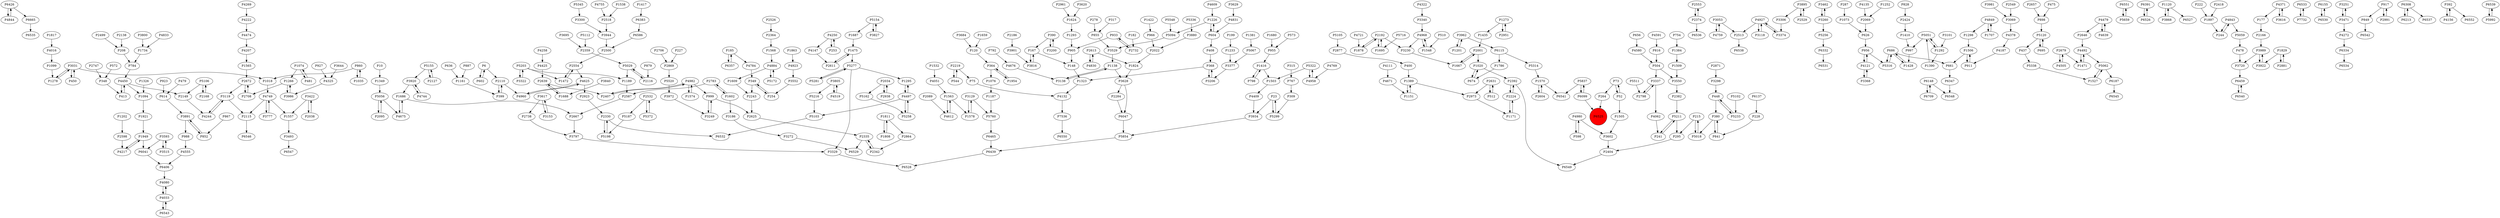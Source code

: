 digraph {
	P6426 -> P4844
	P3031 -> P1278
	P4409 -> P3934
	P1921 -> P1949
	P4980 -> P3602
	P3552 -> P254
	P2553 -> P2374
	P3053 -> P4759
	P399 -> P2110
	P1074 -> P481
	P2219 -> P544
	P368 -> P1323
	P6665 -> P6535
	P3462 -> P3260
	P6148 -> P6548
	P6187 -> P6545
	P6551 -> P5659
	P2732 -> P933
	P3031 -> P1018
	P4016 -> P1099
	P2961 -> P1624
	P504 -> P3337
	P4033 -> P6543
	P5345 -> P3300
	P6391 -> P6526
	P3777 -> P4749
	P816 -> P504
	P6347 -> P6548
	P3981 -> P3069
	P167 -> P148
	P2001 -> P1020
	P3620 -> P1624
	P1563 -> P1578
	P4982 -> P999
	P828 -> P2424
	P5155 -> P3920
	P927 -> P4325
	P3986 -> P1266
	P2192 -> P3230
	P4187 -> P911
	P1574 -> P4982
	P504 -> P3550
	P1863 -> P4923
	P4425 -> P2639
	P2973 -> P1171
	P5548 -> P5094
	P4121 -> P3368
	P1018 -> P4749
	P1120 -> P3868
	P2359 -> P5029
	P2115 -> P6546
	P5211 -> P295
	P3895 -> P3306
	P5854 -> P6439
	P6465 -> P6439
	P2166 -> P3989
	P364 -> P1076
	P2871 -> P3298
	P5062 -> P1527
	P905 -> P148
	P5154 -> P1687
	P2613 -> P1824
	P4222 -> P4474
	P4244 -> P3119
	P481 -> P1074
	P2679 -> P4505
	P6533 -> P7732
	P253 -> P4250
	P1120 -> P6527
	P6047 -> P5854
	P1687 -> P1475
	P4968 -> P3230
	P2335 -> P2342
	P4519 -> P3805
	P754 -> P1384
	P1384 -> P1509
	P1829 -> P2881
	P1389 -> P1151
	P1475 -> P5277
	P3260 -> P5256
	P3616 -> P4371
	P408 -> P368
	P4843 -> P5059
	P2923 -> P2330
	P4371 -> P3616
	P3720 -> P6459
	P4833 -> P1734
	P2219 -> P75
	P295 -> P2404
	P215 -> P5018
	P3529 -> P1138
	P3249 -> P999
	P1187 -> P5760
	P4497 -> P5103
	P4980 -> P598
	P5103 -> P6532
	P2382 -> P5211
	P3129 -> P1578
	P3422 -> P1557
	P5094 -> P3529
	P4217 -> P1949
	P5120 -> P437
	P1878 -> P2192
	P6332 -> P6531
	P1897 -> P244
	P2532 -> P5372
	P4322 -> P3340
	P1509 -> P3550
	P5029 -> P2116
	P686 -> P5316
	P5203 -> P3322
	P1020 -> P674
	P1295 -> P4497
	P380 -> P841
	P4749 -> P1557
	P6426 -> P6665
	P1273 -> P1435
	P5187 -> P5198
	P2631 -> P2973
	P1808 -> P1811
	P2022 -> P1824
	P6709 -> P6148
	P5112 -> P2359
	P2549 -> P3069
	P2881 -> P1829
	P1565 -> P2672
	P1099 -> P1278
	P867 -> P852
	P309 -> P5299
	P4960 -> P4625
	P1734 -> P784
	P1416 -> P1503
	P1707 -> P4849
	P7536 -> P6550
	P4849 -> P1707
	P5256 -> P6332
	P5322 -> P4958
	P3186 -> P3272
	P5520 -> P3972
	P2604 -> P1570
	P208 -> P784
	P390 -> P167
	P227 -> P2869
	P437 -> P5338
	P1138 -> P3138
	P2224 -> P1171
	P215 -> P295
	P598 -> P4980
	P860 -> P1035
	P626 -> P956
	P2038 -> P3422
	P784 -> P4450
	P1506 -> P661
	P1278 -> P3031
	P5056 -> P4675
	P2089 -> P4612
	P3337 -> P2798
	P1570 -> P2604
	P2672 -> P3119
	P4132 -> P7536
	P2224 -> P2392
	P5277 -> P3329
	P1609 -> P2243
	P6586 -> P2500
	P5051 -> P997
	P2342 -> P2335
	P1548 -> P4968
	P4625 -> P4960
	P3593 -> P6041
	P2631 -> P512
	P52 -> P73
	P3684 -> P120
	P1786 -> P674
	P2798 -> P3337
	P6155 -> P6530
	P1506 -> P911
	P604 -> P1226
	P1527 -> P5062
	P860 -> P1018
	P4492 -> P1471
	P413 -> P4450
	P349 -> P254
	P3251 -> P3471
	P6439 -> P6528
	P5203 -> P1189
	P767 -> P309
	P4497 -> P1295
	P1381 -> P5067
	P4272 -> P6334
	P5155 -> P2127
	P917 -> P849
	P1570 -> P6541
	P3962 -> P1201
	P661 -> P6347
	P2330 -> P6532
	P2110 -> P4960
	P4612 -> P1563
	P1811 -> P2864
	P5372 -> P2532
	P3800 -> P1734
	P4325 -> P3986
	P3422 -> P2038
	P5067 -> P3377
	P2364 -> P1568
	P4831 -> P604
	P10 -> P1349
	P1695 -> P2192
	P4843 -> P244
	P5659 -> P6551
	P5316 -> P686
	P3118 -> P4927
	P244 -> P4843
	P2149 -> P4244
	P4474 -> P4207
	P2069 -> P626
	P4371 -> P177
	P3891 -> P988
	P2639 -> P1688
	P1422 -> P966
	P966 -> P2022
	P1680 -> P955
	P2374 -> P6536
	P1435 -> P2001
	P3805 -> P4519
	P798 -> P1416
	P3593 -> P3515
	P4080 -> P4033
	P3797 -> P3329
	P2192 -> P1878
	P1292 -> P1390
	P841 -> P380
	P3129 -> P5760
	P2424 -> P1410
	P1688 -> P2639
	P3200 -> P390
	P390 -> P3200
	P1428 -> P686
	P4744 -> P3920
	P1171 -> P2224
	P4749 -> P3777
	P4591 -> P816
	P5281 -> P5277
	P1578 -> P3129
	P1471 -> P4492
	P1252 -> P2069
	P955 -> P1416
	P4033 -> P4080
	P4755 -> P2518
	P2783 -> P2587
	P6308 -> P6213
	P1094 -> P1921
	P2672 -> P2708
	P636 -> P1161
	P1390 -> P5051
	P5105 -> P2877
	P6526 -> P6391
	P887 -> P1161
	P4759 -> P3053
	P1472 -> P2554
	P1349 -> P5056
	P3053 -> P2513
	P2127 -> P5155
	P177 -> P2166
	P5018 -> P215
	P792 -> P4676
	P2611 -> P1475
	P5716 -> P1695
	P5277 -> P5281
	P3260 -> P3462
	P392 -> P4156
	P2168 -> P5106
	P2500 -> P2554
	P4135 -> P2069
	P2747 -> P348
	P3644 -> P4325
	P4830 -> P2613
	P4609 -> P1226
	P6383 -> P6586
	P5154 -> P3827
	P1076 -> P1187
	P3880 -> P2022
	P241 -> P5211
	P52 -> P1505
	P4958 -> P5322
	P2657 -> P898
	P23 -> P5299
	P1824 -> P3628
	P1226 -> P5094
	P2404 -> P6549
	P512 -> P2631
	P3816 -> P167
	P997 -> P1428
	P2243 -> P2625
	P4258 -> P4425
	P380 -> P5018
	P572 -> P348
	P1138 -> P3628
	P3944 -> P2500
	P5029 -> P1189
	P2116 -> P5029
	P695 -> P5120
	P448 -> P5233
	P3153 -> P3617
	P5233 -> P448
	P2646 -> P4492
	P923 -> P614
	P5277 -> P1295
	P5162 -> P5258
	P1202 -> P2598
	P3989 -> P3720
	P2554 -> P4625
	P3119 -> P4244
	P6 -> P602
	P3471 -> P4272
	P3031 -> P450
	P182 -> P2732
	P4207 -> P1565
	P3340 -> P4968
	P6357 -> P185
	P1624 -> P1293
	P6213 -> P6308
	P602 -> P6
	P2330 -> P5198
	P348 -> P413
	P4378 -> P4187
	P1602 -> P2783
	P2708 -> P2672
	P3602 -> P2404
	P2034 -> P2938
	P5056 -> P2095
	P2513 -> P6538
	P400 -> P1389
	P1020 -> P2392
	P4479 -> P2646
	P510 -> P1548
	P2598 -> P4217
	P3337 -> P4062
	P6459 -> P6540
	P573 -> P955
	P185 -> P6357
	P6148 -> P6709
	P3617 -> P3153
	P1292 -> P5051
	P478 -> P3720
	P3827 -> P5154
	P1667 -> P2001
	P6543 -> P4033
	P4982 -> P2407
	P1659 -> P120
	P148 -> P1323
	P3230 -> P1667
	P3617 -> P2738
	P2110 -> P399
	P2554 -> P1472
	P3101 -> P1292
	P3298 -> P448
	P3493 -> P6547
	P4844 -> P6426
	P2667 -> P3797
	P933 -> P2732
	P1538 -> P2518
	P1035 -> P860
	P5106 -> P2149
	P2938 -> P2034
	P855 -> P3529
	P898 -> P5120
	P364 -> P1954
	P1326 -> P1094
	P368 -> P3206
	P6540 -> P6459
	P879 -> P2116
	P2392 -> P2224
	P6406 -> P4080
	P7732 -> P6533
	P3868 -> P1120
	P911 -> P1506
	P6099 -> P5837
	P5172 -> P4884
	P5760 -> P6465
	P1226 -> P604
	P1949 -> P4217
	P4849 -> P1298
	P5062 -> P6187
	P6115 -> P1786
	P1416 -> P798
	P5299 -> P23
	P2951 -> P1273
	P1817 -> P4016
	P1266 -> P2708
	P199 -> P1233
	P228 -> P841
	P1293 -> P905
	P999 -> P2625
	P4927 -> P2513
	P2192 -> P1695
	P2034 -> P5162
	P5338 -> P1527
	P5336 -> P3880
	P4580 -> P504
	P315 -> P767
	P317 -> P855
	P3377 -> P3206
	P1557 -> P3493
	P4250 -> P4147
	P4450 -> P413
	P1475 -> P2611
	P3922 -> P3989
	P6 -> P2110
	P4051 -> P1563
	P3471 -> P3251
	P999 -> P3249
	P3962 -> P6115
	P849 -> P6542
	P5051 -> P1292
	P1201 -> P3962
	P2877 -> P400
	P4784 -> P349
	P2864 -> P2342
	P544 -> P2219
	P686 -> P1428
	P1323 -> P4132
	P4675 -> P1686
	P4156 -> P392
	P167 -> P3816
	P23 -> P3934
	P2001 -> P1667
	P1949 -> P6041
	P5198 -> P2330
	P1298 -> P1506
	P5120 -> P695
	P254 -> P349
	P3329 -> P6528
	P3119 -> P2115
	P2138 -> P208
	P6308 -> P6537
	P5102 -> P5233
	P2625 -> P2335
	P475 -> P898
	P4147 -> P2611
	P2499 -> P208
	P287 -> P1073
	P6539 -> P5992
	P4062 -> P241
	P392 -> P6552
	P2529 -> P3895
	P3322 -> P5203
	P1074 -> P1266
	P6334 -> P6534
	P1266 -> P3986
	P1503 -> P4409
	P2679 -> P1471
	P2587 -> P2667
	P222 -> P1897
	P1811 -> P1808
	P2706 -> P2869
	P3901 -> P3816
	P185 -> P4784
	P5106 -> P2168
	P1233 -> P3377
	P4450 -> P2149
	P4721 -> P1878
	P614 -> P3891
	P5211 -> P241
	P4269 -> P4222
	P4982 -> P1574
	P278 -> P855
	P3368 -> P4121
	P4927 -> P3118
	P956 -> P5316
	P3628 -> P2284
	P3069 -> P4378
	P349 -> P2243
	P4505 -> P2679
	P2526 -> P2364
	P3374 -> P4927
	P3920 -> P1686
	P3628 -> P6047
	P4121 -> P956
	P1602 -> P3186
	P2418 -> P1897
	P3206 -> P368
	P3695 -> P2359
	P4555 -> P6406
	P2392 -> P6549
	P988 -> P4555
	P1686 -> P4675
	P1151 -> P1389
	P2095 -> P5056
	P73 -> P52
	P3891 -> P852
	P4769 -> P4958
	P3989 -> P3922
	P4625 -> P2923
	P1505 -> P3602
	P6530 -> P6155
	P6099 -> P6525
	P5216 -> P5103
	P2991 -> P917
	P3629 -> P4831
	P1410 -> P997
	P2374 -> P2553
	P264 -> P6525
	P2407 -> P4982
	P3895 -> P2529
	P3272 -> P6529
	P3972 -> P3249
	P5322 -> P1503
	P656 -> P4580
	P120 -> P364
	P479 -> P614
	P1686 -> P2667
	P4250 -> P253
	P4492 -> P5062
	P5511 -> P2798
	P1568 -> P4884
	P1273 -> P2951
	P4884 -> P5172
	P5992 -> P6539
	P1954 -> P364
	P4111 -> P4671
	P917 -> P2991
	P4639 -> P4479
	P73 -> P264
	P2518 -> P3944
	P4450 -> P1094
	P450 -> P3031
	P6041 -> P6406
	P5203 -> P1472
	P1417 -> P6383
	P1829 -> P3922
	P4479 -> P4639
	P5258 -> P4497
	P3138 -> P1138
	P6137 -> P228
	P2738 -> P3797
	P6115 -> P5314
	P3550 -> P2382
	P4927 -> P3374
	P2639 -> P2407
	P4497 -> P5258
	P4968 -> P1548
	P5837 -> P6541
	P5059 -> P478
	P2869 -> P5520
	P674 -> P1020
	P2284 -> P6047
	P3920 -> P4744
	P3515 -> P3593
	P1161 -> P399
	P4884 -> P1609
	P2532 -> P5187
	P1389 -> P2973
	P956 -> P4121
	P5837 -> P6099
	P3300 -> P3944
	P2335 -> P6529
	P604 -> P408
	P448 -> P380
	P2186 -> P3901
	P3306 -> P3374
	P1563 -> P4612
	P686 -> P661
	P1532 -> P4051
	P4671 -> P1151
	P4749 -> P2115
	P4923 -> P3552
	P2783 -> P1602
	P3840 -> P1688
	P933 -> P905
	P2613 -> P4830
	P1073 -> P626
	P852 -> P3891
	P1189 -> P2587
	P5314 -> P1570
	P3805 -> P5216
	P4676 -> P3138
	P3934 -> P5854
	P75 -> P4132
	P6525 [shape=circle]
	P6525 [style=filled]
	P6525 [fillcolor=red]
}